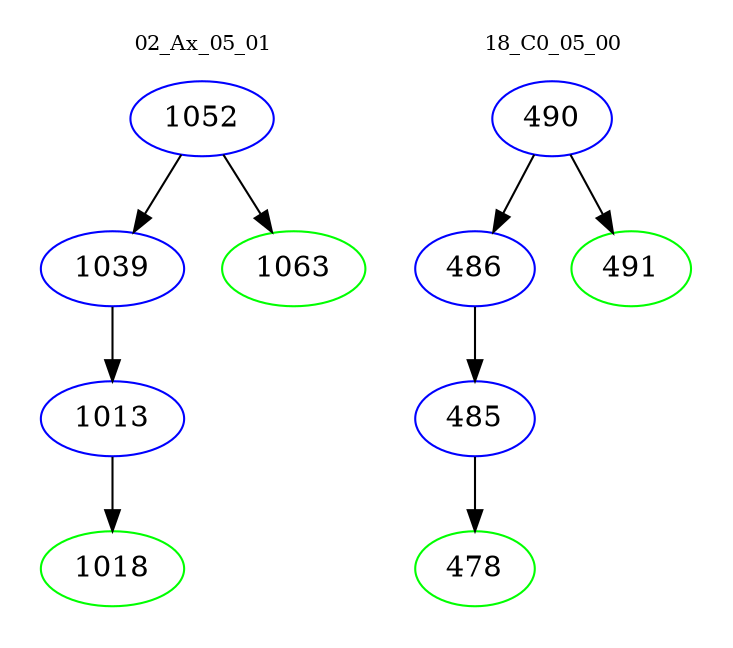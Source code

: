 digraph{
subgraph cluster_0 {
color = white
label = "02_Ax_05_01";
fontsize=10;
T0_1052 [label="1052", color="blue"]
T0_1052 -> T0_1039 [color="black"]
T0_1039 [label="1039", color="blue"]
T0_1039 -> T0_1013 [color="black"]
T0_1013 [label="1013", color="blue"]
T0_1013 -> T0_1018 [color="black"]
T0_1018 [label="1018", color="green"]
T0_1052 -> T0_1063 [color="black"]
T0_1063 [label="1063", color="green"]
}
subgraph cluster_1 {
color = white
label = "18_C0_05_00";
fontsize=10;
T1_490 [label="490", color="blue"]
T1_490 -> T1_486 [color="black"]
T1_486 [label="486", color="blue"]
T1_486 -> T1_485 [color="black"]
T1_485 [label="485", color="blue"]
T1_485 -> T1_478 [color="black"]
T1_478 [label="478", color="green"]
T1_490 -> T1_491 [color="black"]
T1_491 [label="491", color="green"]
}
}
